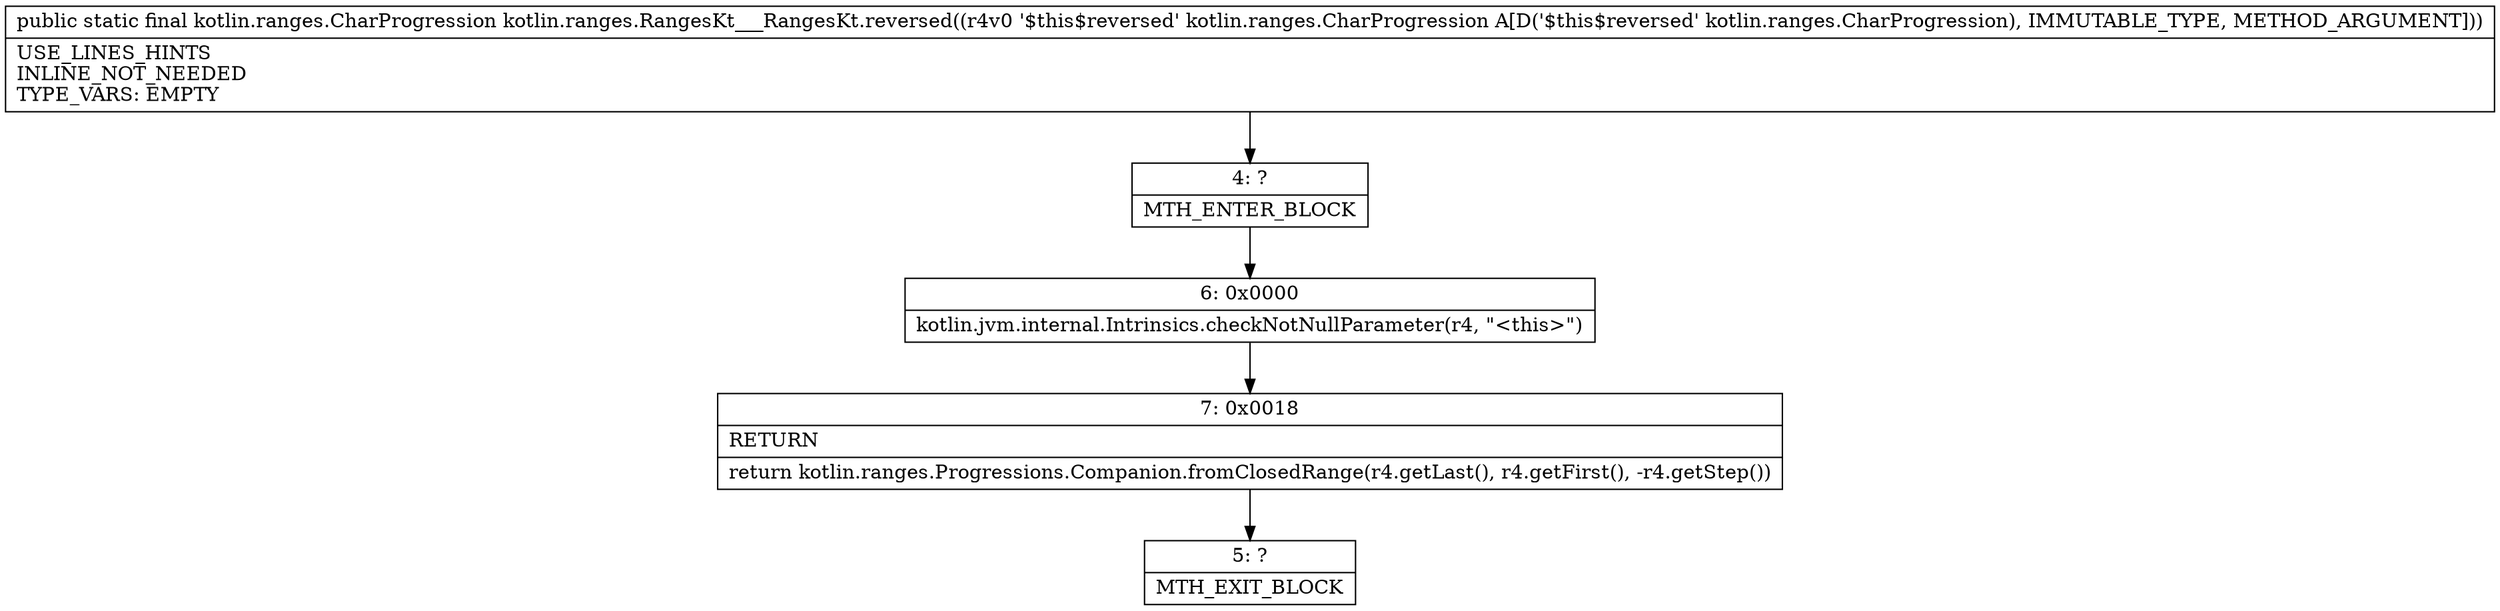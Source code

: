 digraph "CFG forkotlin.ranges.RangesKt___RangesKt.reversed(Lkotlin\/ranges\/CharProgression;)Lkotlin\/ranges\/CharProgression;" {
Node_4 [shape=record,label="{4\:\ ?|MTH_ENTER_BLOCK\l}"];
Node_6 [shape=record,label="{6\:\ 0x0000|kotlin.jvm.internal.Intrinsics.checkNotNullParameter(r4, \"\<this\>\")\l}"];
Node_7 [shape=record,label="{7\:\ 0x0018|RETURN\l|return kotlin.ranges.Progressions.Companion.fromClosedRange(r4.getLast(), r4.getFirst(), \-r4.getStep())\l}"];
Node_5 [shape=record,label="{5\:\ ?|MTH_EXIT_BLOCK\l}"];
MethodNode[shape=record,label="{public static final kotlin.ranges.CharProgression kotlin.ranges.RangesKt___RangesKt.reversed((r4v0 '$this$reversed' kotlin.ranges.CharProgression A[D('$this$reversed' kotlin.ranges.CharProgression), IMMUTABLE_TYPE, METHOD_ARGUMENT]))  | USE_LINES_HINTS\lINLINE_NOT_NEEDED\lTYPE_VARS: EMPTY\l}"];
MethodNode -> Node_4;Node_4 -> Node_6;
Node_6 -> Node_7;
Node_7 -> Node_5;
}

